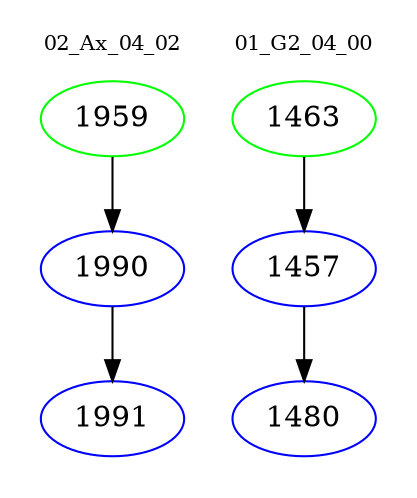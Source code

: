 digraph{
subgraph cluster_0 {
color = white
label = "02_Ax_04_02";
fontsize=10;
T0_1959 [label="1959", color="green"]
T0_1959 -> T0_1990 [color="black"]
T0_1990 [label="1990", color="blue"]
T0_1990 -> T0_1991 [color="black"]
T0_1991 [label="1991", color="blue"]
}
subgraph cluster_1 {
color = white
label = "01_G2_04_00";
fontsize=10;
T1_1463 [label="1463", color="green"]
T1_1463 -> T1_1457 [color="black"]
T1_1457 [label="1457", color="blue"]
T1_1457 -> T1_1480 [color="black"]
T1_1480 [label="1480", color="blue"]
}
}
